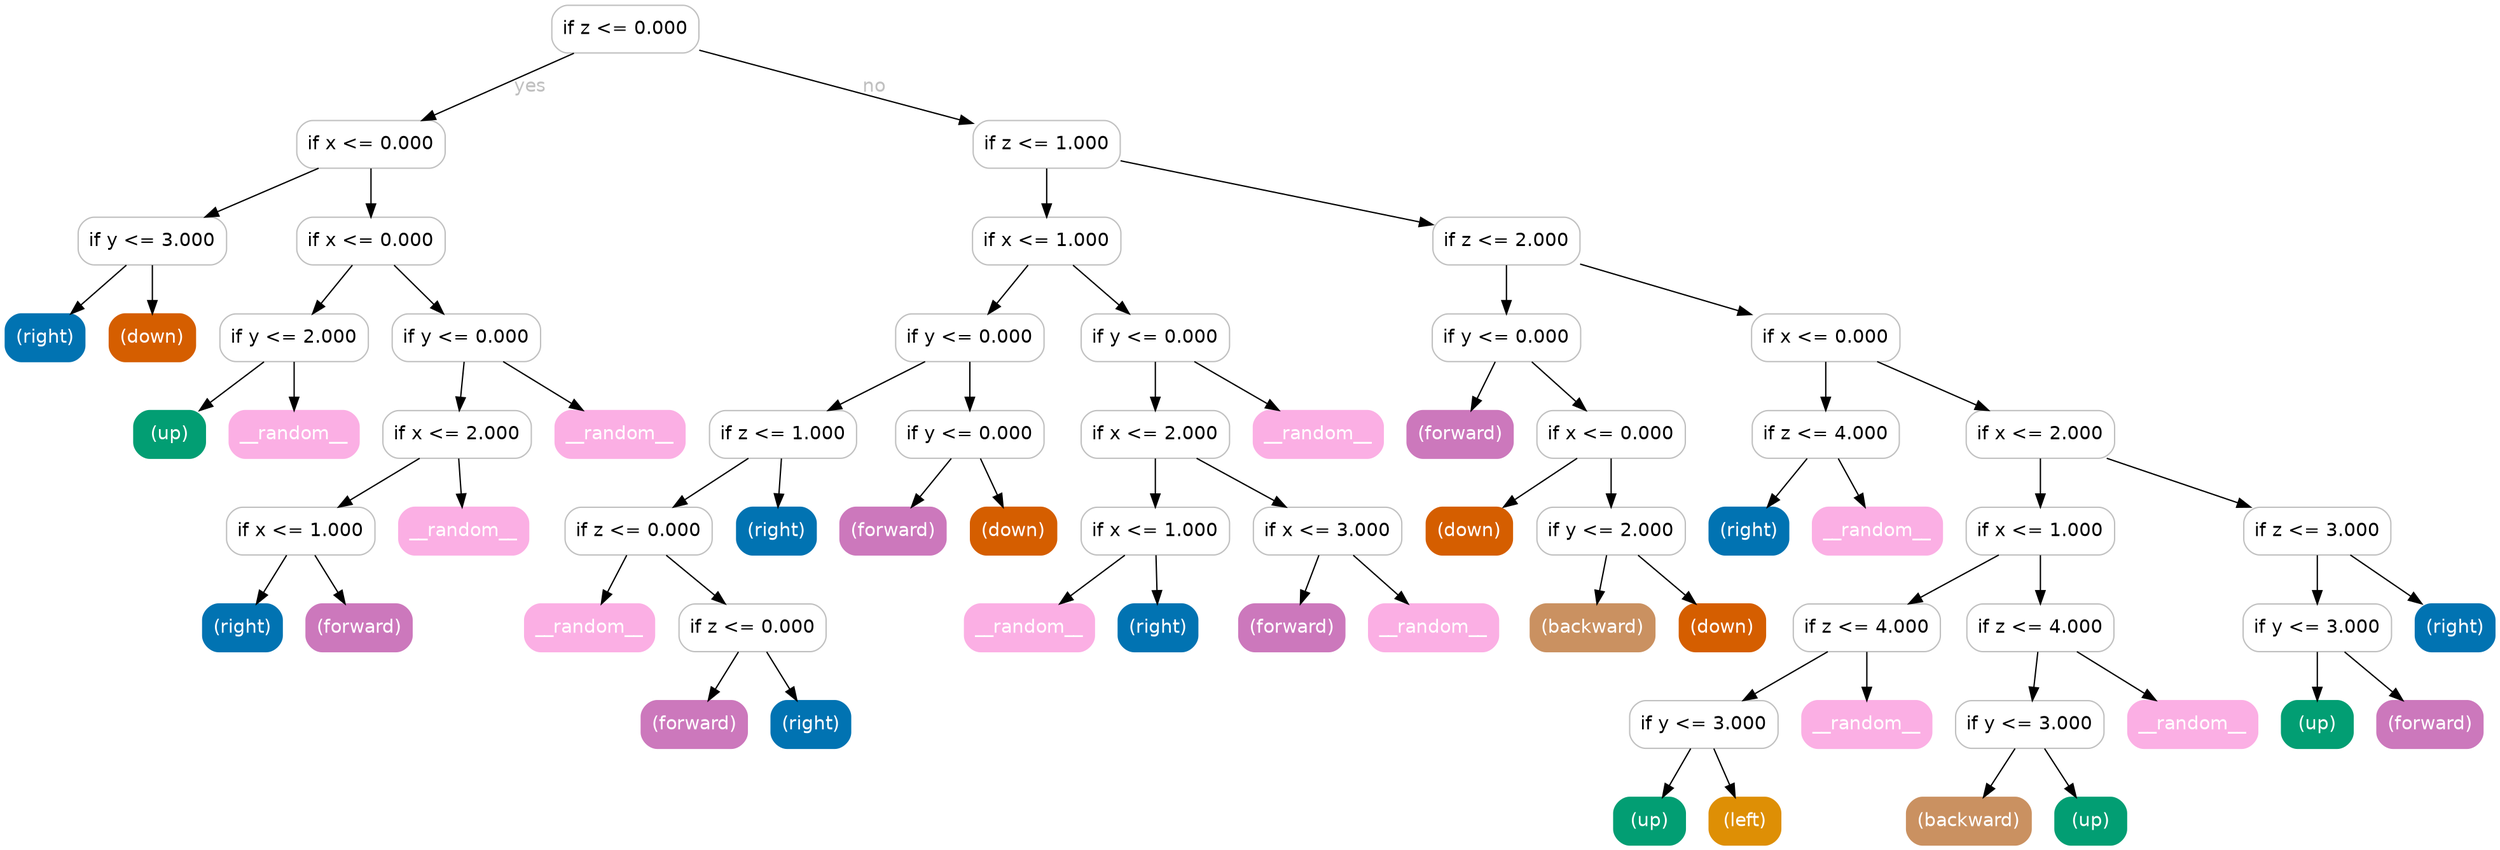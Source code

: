 digraph Tree {
	graph [bb="0,0,1879,634"];
	node [color=gray,
		fillcolor=white,
		fontname=helvetica,
		label="\N",
		shape=box,
		style="filled, rounded"
	];
	edge [fontname=helvetica];
	0	[height=0.5,
		label="if z <= 0.000",
		pos="468,616",
		width=1.5417];
	1	[height=0.5,
		label="if x <= 0.000",
		pos="276,529",
		width=1.5556];
	0 -> 1	[fontcolor=gray,
		label=yes,
		lp="396.5,572.5",
		pos="e,314.47,547.03 429.15,597.8 398.73,584.33 356.27,565.54 323.78,551.15"];
	16	[height=0.5,
		label="if z <= 1.000",
		pos="786,529",
		width=1.5417];
	0 -> 16	[fontcolor=gray,
		label=no,
		lp="656,572.5",
		pos="e,730.31,544.89 523.76,600.1 578.65,585.42 662.47,563.02 720.51,547.51"];
	2	[height=0.5,
		label="if y <= 3.000",
		pos="111,456",
		width=1.5556];
	1 -> 2	[fontcolor=gray,
		pos="e,150.77,474.11 236.48,510.99 213.59,501.14 184.57,488.66 160.2,478.17"];
	5	[height=0.5,
		label="if x <= 0.000",
		pos="276,456",
		width=1.5556];
	1 -> 5	[fontcolor=gray,
		pos="e,276,474.03 276,510.81 276,502.79 276,493.05 276,484.07"];
	3	[color="#0173b2",
		fillcolor="#0173b2",
		fontcolor=white,
		height=0.5,
		label="(right)",
		pos="30,383",
		width=0.83333];
	2 -> 3	[fontcolor=gray,
		pos="e,49.427,401.03 91.392,437.81 81.144,428.83 68.439,417.69 57.25,407.89"];
	4	[color="#d55e00",
		fillcolor="#d55e00",
		fontcolor=white,
		height=0.5,
		label="(down)",
		pos="111,383",
		width=0.90278];
	2 -> 4	[fontcolor=gray,
		pos="e,111,401.03 111,437.81 111,429.79 111,420.05 111,411.07"];
	6	[height=0.5,
		label="if y <= 2.000",
		pos="218,383",
		width=1.5556];
	5 -> 6	[fontcolor=gray,
		pos="e,231.91,401.03 261.96,437.81 254.91,429.18 246.23,418.56 238.45,409.03"];
	9	[height=0.5,
		label="if y <= 0.000",
		pos="348,383",
		width=1.5556];
	5 -> 9	[fontcolor=gray,
		pos="e,330.73,401.03 293.43,437.81 302.45,428.92 313.61,417.91 323.49,408.17"];
	7	[color="#029e73",
		fillcolor="#029e73",
		fontcolor=white,
		height=0.5,
		label="(up)",
		pos="124,310",
		width=0.75];
	6 -> 7	[fontcolor=gray,
		pos="e,146.55,328.03 195.25,364.81 183.12,355.66 168.03,344.26 154.87,334.32"];
	8	[color="#fbafe4",
		fillcolor="#fbafe4",
		fontcolor=white,
		height=0.5,
		label=__random__,
		pos="218,310",
		width=1.3611];
	6 -> 8	[fontcolor=gray,
		pos="e,218,328.03 218,364.81 218,356.79 218,347.05 218,338.07"];
	10	[height=0.5,
		label="if x <= 2.000",
		pos="341,310",
		width=1.5556];
	9 -> 10	[fontcolor=gray,
		pos="e,342.68,328.03 346.31,364.81 345.51,356.79 344.55,347.05 343.67,338.07"];
	15	[color="#fbafe4",
		fillcolor="#fbafe4",
		fontcolor=white,
		height=0.5,
		label=__random__,
		pos="464,310",
		width=1.3611];
	9 -> 15	[fontcolor=gray,
		pos="e,436.04,328.11 375.78,364.99 391.17,355.58 410.48,343.76 427.12,333.57"];
	11	[height=0.5,
		label="if x <= 1.000",
		pos="223,237",
		width=1.5556];
	10 -> 11	[fontcolor=gray,
		pos="e,251.44,255.11 312.74,291.99 296.94,282.49 277.07,270.54 260.05,260.29"];
	14	[color="#fbafe4",
		fillcolor="#fbafe4",
		fontcolor=white,
		height=0.5,
		label=__random__,
		pos="346,237",
		width=1.3611];
	10 -> 14	[fontcolor=gray,
		pos="e,344.8,255.03 342.21,291.81 342.78,283.79 343.46,274.05 344.09,265.07"];
	12	[color="#0173b2",
		fillcolor="#0173b2",
		fontcolor=white,
		height=0.5,
		label="(right)",
		pos="179,164",
		width=0.83333];
	11 -> 12	[fontcolor=gray,
		pos="e,189.55,182.03 212.35,218.81 207.11,210.35 200.68,199.98 194.87,190.61"];
	13	[color="#cc78bc",
		fillcolor="#cc78bc",
		fontcolor=white,
		height=0.5,
		label="(forward)",
		pos="267,164",
		width=1.1111];
	11 -> 13	[fontcolor=gray,
		pos="e,256.45,182.03 233.65,218.81 238.89,210.35 245.32,199.98 251.13,190.61"];
	17	[height=0.5,
		label="if x <= 1.000",
		pos="786,456",
		width=1.5556];
	16 -> 17	[fontcolor=gray,
		pos="e,786,474.03 786,510.81 786,502.79 786,493.05 786,484.07"];
	38	[height=0.5,
		label="if z <= 2.000",
		pos="1133,456",
		width=1.5417];
	16 -> 38	[fontcolor=gray,
		pos="e,1077.4,468.38 841.75,516.59 903.22,504.02 1002,483.8 1067.2,470.46"];
	18	[height=0.5,
		label="if y <= 0.000",
		pos="728,383",
		width=1.5556];
	17 -> 18	[fontcolor=gray,
		pos="e,741.91,401.03 771.96,437.81 764.91,429.18 756.23,418.56 748.45,409.03"];
	29	[height=0.5,
		label="if y <= 0.000",
		pos="868,383",
		width=1.5556];
	17 -> 29	[fontcolor=gray,
		pos="e,848.33,401.03 805.85,437.81 816.33,428.74 829.34,417.48 840.74,407.6"];
	19	[height=0.5,
		label="if z <= 1.000",
		pos="587,310",
		width=1.5417];
	18 -> 19	[fontcolor=gray,
		pos="e,620.99,328.11 694.23,364.99 675.01,355.32 650.74,343.1 630.15,332.73"];
	26	[height=0.5,
		label="if y <= 0.000",
		pos="728,310",
		width=1.5556];
	18 -> 26	[fontcolor=gray,
		pos="e,728,328.03 728,364.81 728,356.79 728,347.05 728,338.07"];
	20	[height=0.5,
		label="if z <= 0.000",
		pos="478,237",
		width=1.5417];
	19 -> 20	[fontcolor=gray,
		pos="e,504.27,255.11 560.89,291.99 546.44,282.58 528.29,270.76 512.66,260.57"];
	25	[color="#0173b2",
		fillcolor="#0173b2",
		fontcolor=white,
		height=0.5,
		label="(right)",
		pos="582,237",
		width=0.83333];
	19 -> 25	[fontcolor=gray,
		pos="e,583.2,255.03 585.79,291.81 585.22,283.79 584.54,274.05 583.91,265.07"];
	21	[color="#fbafe4",
		fillcolor="#fbafe4",
		fontcolor=white,
		height=0.5,
		label=__random__,
		pos="441,164",
		width=1.3611];
	20 -> 21	[fontcolor=gray,
		pos="e,449.87,182.03 469.04,218.81 464.68,210.44 459.34,200.2 454.5,190.9"];
	22	[height=0.5,
		label="if z <= 0.000",
		pos="564,164",
		width=1.5417];
	20 -> 22	[fontcolor=gray,
		pos="e,543.37,182.03 498.82,218.81 509.8,209.74 523.45,198.48 535.41,188.6"];
	23	[color="#cc78bc",
		fillcolor="#cc78bc",
		fontcolor=white,
		height=0.5,
		label="(forward)",
		pos="520,91",
		width=1.1111];
	22 -> 23	[fontcolor=gray,
		pos="e,530.55,109.03 553.35,145.81 548.11,137.35 541.68,126.98 535.87,117.61"];
	24	[color="#0173b2",
		fillcolor="#0173b2",
		fontcolor=white,
		height=0.5,
		label="(right)",
		pos="608,91",
		width=0.83333];
	22 -> 24	[fontcolor=gray,
		pos="e,597.45,109.03 574.65,145.81 579.89,137.35 586.32,126.98 592.13,117.61"];
	27	[color="#cc78bc",
		fillcolor="#cc78bc",
		fontcolor=white,
		height=0.5,
		label="(forward)",
		pos="670,237",
		width=1.1111];
	26 -> 27	[fontcolor=gray,
		pos="e,683.91,255.03 713.96,291.81 706.91,283.18 698.23,272.56 690.45,263.03"];
	28	[color="#d55e00",
		fillcolor="#d55e00",
		fontcolor=white,
		height=0.5,
		label="(down)",
		pos="761,237",
		width=0.90278];
	26 -> 28	[fontcolor=gray,
		pos="e,753.09,255.03 735.99,291.81 739.84,283.53 744.54,273.41 748.83,264.19"];
	30	[height=0.5,
		label="if x <= 2.000",
		pos="868,310",
		width=1.5556];
	29 -> 30	[fontcolor=gray,
		pos="e,868,328.03 868,364.81 868,356.79 868,347.05 868,338.07"];
	37	[color="#fbafe4",
		fillcolor="#fbafe4",
		fontcolor=white,
		height=0.5,
		label=__random__,
		pos="991,310",
		width=1.3611];
	29 -> 37	[fontcolor=gray,
		pos="e,961.35,328.11 897.46,364.99 913.92,355.49 934.63,343.54 952.38,333.29"];
	31	[height=0.5,
		label="if x <= 1.000",
		pos="868,237",
		width=1.5556];
	30 -> 31	[fontcolor=gray,
		pos="e,868,255.03 868,291.81 868,283.79 868,274.05 868,265.07"];
	34	[height=0.5,
		label="if x <= 3.000",
		pos="998,237",
		width=1.5556];
	30 -> 34	[fontcolor=gray,
		pos="e,966.67,255.11 899.14,291.99 916.7,282.4 938.83,270.32 957.7,260.01"];
	32	[color="#fbafe4",
		fillcolor="#fbafe4",
		fontcolor=white,
		height=0.5,
		label=__random__,
		pos="773,164",
		width=1.3611];
	31 -> 32	[fontcolor=gray,
		pos="e,795.79,182.03 845,218.81 832.63,209.57 817.21,198.04 803.82,188.03"];
	33	[color="#0173b2",
		fillcolor="#0173b2",
		fontcolor=white,
		height=0.5,
		label="(right)",
		pos="870,164",
		width=0.83333];
	31 -> 33	[fontcolor=gray,
		pos="e,869.52,182.03 868.48,218.81 868.71,210.79 868.98,201.05 869.24,192.07"];
	35	[color="#cc78bc",
		fillcolor="#cc78bc",
		fontcolor=white,
		height=0.5,
		label="(forward)",
		pos="971,164",
		width=1.1111];
	34 -> 35	[fontcolor=gray,
		pos="e,977.48,182.03 991.46,218.81 988.35,210.62 984.55,200.62 981.07,191.48"];
	36	[color="#fbafe4",
		fillcolor="#fbafe4",
		fontcolor=white,
		height=0.5,
		label=__random__,
		pos="1078,164",
		width=1.3611];
	34 -> 36	[fontcolor=gray,
		pos="e,1058.8,182.03 1017.4,218.81 1027.5,209.83 1040,198.69 1051.1,188.89"];
	39	[height=0.5,
		label="if y <= 0.000",
		pos="1133,383",
		width=1.5556];
	38 -> 39	[fontcolor=gray,
		pos="e,1133,401.03 1133,437.81 1133,429.79 1133,420.05 1133,411.07"];
	46	[height=0.5,
		label="if x <= 0.000",
		pos="1374,383",
		width=1.5556];
	38 -> 46	[fontcolor=gray,
		pos="e,1317.9,400.54 1188.6,438.62 1224.2,428.13 1270.6,414.47 1308,403.43"];
	40	[color="#cc78bc",
		fillcolor="#cc78bc",
		fontcolor=white,
		height=0.5,
		label="(forward)",
		pos="1098,310",
		width=1.1111];
	39 -> 40	[fontcolor=gray,
		pos="e,1106.4,328.03 1124.5,364.81 1120.4,356.53 1115.5,346.41 1110.9,337.19"];
	41	[height=0.5,
		label="if x <= 0.000",
		pos="1212,310",
		width=1.5556];
	39 -> 41	[fontcolor=gray,
		pos="e,1193.1,328.03 1152.1,364.81 1162.1,355.83 1174.5,344.69 1185.4,334.89"];
	42	[color="#d55e00",
		fillcolor="#d55e00",
		fontcolor=white,
		height=0.5,
		label="(down)",
		pos="1105,237",
		width=0.90278];
	41 -> 42	[fontcolor=gray,
		pos="e,1130.8,255.11 1186.4,291.99 1172.3,282.67 1154.7,270.97 1139.4,260.86"];
	43	[height=0.5,
		label="if y <= 2.000",
		pos="1212,237",
		width=1.5556];
	41 -> 43	[fontcolor=gray,
		pos="e,1212,255.03 1212,291.81 1212,283.79 1212,274.05 1212,265.07"];
	44	[color="#ca9161",
		fillcolor="#ca9161",
		fontcolor=white,
		height=0.5,
		label="(backward)",
		pos="1198,164",
		width=1.3056];
	43 -> 44	[fontcolor=gray,
		pos="e,1201.4,182.03 1208.6,218.81 1207,210.79 1205.1,201.05 1203.3,192.07"];
	45	[color="#d55e00",
		fillcolor="#d55e00",
		fontcolor=white,
		height=0.5,
		label="(down)",
		pos="1296,164",
		width=0.90278];
	43 -> 45	[fontcolor=gray,
		pos="e,1275.9,182.03 1232.3,218.81 1243.1,209.74 1256.4,198.48 1268.1,188.6"];
	47	[height=0.5,
		label="if z <= 4.000",
		pos="1374,310",
		width=1.5417];
	46 -> 47	[fontcolor=gray,
		pos="e,1374,328.03 1374,364.81 1374,356.79 1374,347.05 1374,338.07"];
	50	[height=0.5,
		label="if x <= 2.000",
		pos="1536,310",
		width=1.5556];
	46 -> 50	[fontcolor=gray,
		pos="e,1497,328.11 1412.8,364.99 1435.3,355.14 1463.8,342.66 1487.7,332.17"];
	48	[color="#0173b2",
		fillcolor="#0173b2",
		fontcolor=white,
		height=0.5,
		label="(right)",
		pos="1316,237",
		width=0.83333];
	47 -> 48	[fontcolor=gray,
		pos="e,1329.9,255.03 1360,291.81 1352.9,283.18 1344.2,272.56 1336.5,263.03"];
	49	[color="#fbafe4",
		fillcolor="#fbafe4",
		fontcolor=white,
		height=0.5,
		label=__random__,
		pos="1413,237",
		width=1.3611];
	47 -> 49	[fontcolor=gray,
		pos="e,1403.6,255.03 1383.4,291.81 1388,283.44 1393.7,273.2 1398.8,263.9"];
	51	[height=0.5,
		label="if x <= 1.000",
		pos="1536,237",
		width=1.5556];
	50 -> 51	[fontcolor=gray,
		pos="e,1536,255.03 1536,291.81 1536,283.79 1536,274.05 1536,265.07"];
	62	[height=0.5,
		label="if z <= 3.000",
		pos="1745,237",
		width=1.5417];
	50 -> 62	[fontcolor=gray,
		pos="e,1694.6,255.11 1586.1,291.99 1615.8,281.88 1653.8,268.99 1685.1,258.34"];
	52	[height=0.5,
		label="if z <= 4.000",
		pos="1405,164",
		width=1.5417];
	51 -> 52	[fontcolor=gray,
		pos="e,1436.6,182.11 1504.6,218.99 1486.9,209.4 1464.6,197.32 1445.6,187.01"];
	57	[height=0.5,
		label="if z <= 4.000",
		pos="1536,164",
		width=1.5417];
	51 -> 57	[fontcolor=gray,
		pos="e,1536,182.03 1536,218.81 1536,210.79 1536,201.05 1536,192.07"];
	53	[height=0.5,
		label="if y <= 3.000",
		pos="1282,91",
		width=1.5556];
	52 -> 53	[fontcolor=gray,
		pos="e,1311.6,109.11 1375.5,145.99 1359.1,136.49 1338.4,124.54 1320.6,114.29"];
	56	[color="#fbafe4",
		fillcolor="#fbafe4",
		fontcolor=white,
		height=0.5,
		label=__random__,
		pos="1405,91",
		width=1.3611];
	52 -> 56	[fontcolor=gray,
		pos="e,1405,109.03 1405,145.81 1405,137.79 1405,128.05 1405,119.07"];
	54	[color="#029e73",
		fillcolor="#029e73",
		fontcolor=white,
		height=0.5,
		label="(up)",
		pos="1241,18",
		width=0.75];
	53 -> 54	[fontcolor=gray,
		pos="e,1250.8,36.029 1272.1,72.813 1267.2,64.441 1261.3,54.197 1256,44.903"];
	55	[color="#de8f05",
		fillcolor="#de8f05",
		fontcolor=white,
		height=0.5,
		label="(left)",
		pos="1313,18",
		width=0.75];
	53 -> 55	[fontcolor=gray,
		pos="e,1305.6,36.029 1289.5,72.813 1293.1,64.615 1297.4,54.623 1301.4,45.485"];
	58	[height=0.5,
		label="if y <= 3.000",
		pos="1528,91",
		width=1.5556];
	57 -> 58	[fontcolor=gray,
		pos="e,1529.9,109.03 1534.1,145.81 1533.2,137.79 1532.1,128.05 1531.1,119.07"];
	61	[color="#fbafe4",
		fillcolor="#fbafe4",
		fontcolor=white,
		height=0.5,
		label=__random__,
		pos="1651,91",
		width=1.3611];
	57 -> 61	[fontcolor=gray,
		pos="e,1623.3,109.11 1563.5,145.99 1578.8,136.58 1597.9,124.76 1614.4,114.57"];
	59	[color="#ca9161",
		fillcolor="#ca9161",
		fontcolor=white,
		height=0.5,
		label="(backward)",
		pos="1482,18",
		width=1.3056];
	58 -> 59	[fontcolor=gray,
		pos="e,1493,36.029 1516.9,72.813 1511.4,64.353 1504.7,53.984 1498.6,44.612"];
	60	[color="#029e73",
		fillcolor="#029e73",
		fontcolor=white,
		height=0.5,
		label="(up)",
		pos="1574,18",
		width=0.75];
	58 -> 60	[fontcolor=gray,
		pos="e,1563,36.029 1539.1,72.813 1544.6,64.353 1551.3,53.984 1557.4,44.612"];
	63	[height=0.5,
		label="if y <= 3.000",
		pos="1745,164",
		width=1.5556];
	62 -> 63	[fontcolor=gray,
		pos="e,1745,182.03 1745,218.81 1745,210.79 1745,201.05 1745,192.07"];
	66	[color="#0173b2",
		fillcolor="#0173b2",
		fontcolor=white,
		height=0.5,
		label="(right)",
		pos="1849,164",
		width=0.83333];
	62 -> 66	[fontcolor=gray,
		pos="e,1823.9,182.11 1769.9,218.99 1783.6,209.67 1800.7,197.97 1815.5,187.86"];
	64	[color="#029e73",
		fillcolor="#029e73",
		fontcolor=white,
		height=0.5,
		label="(up)",
		pos="1745,91",
		width=0.75];
	63 -> 64	[fontcolor=gray,
		pos="e,1745,109.03 1745,145.81 1745,137.79 1745,128.05 1745,119.07"];
	65	[color="#cc78bc",
		fillcolor="#cc78bc",
		fontcolor=white,
		height=0.5,
		label="(forward)",
		pos="1830,91",
		width=1.1111];
	63 -> 65	[fontcolor=gray,
		pos="e,1809.6,109.03 1765.6,145.81 1776.4,136.74 1789.9,125.48 1801.7,115.6"];
}
